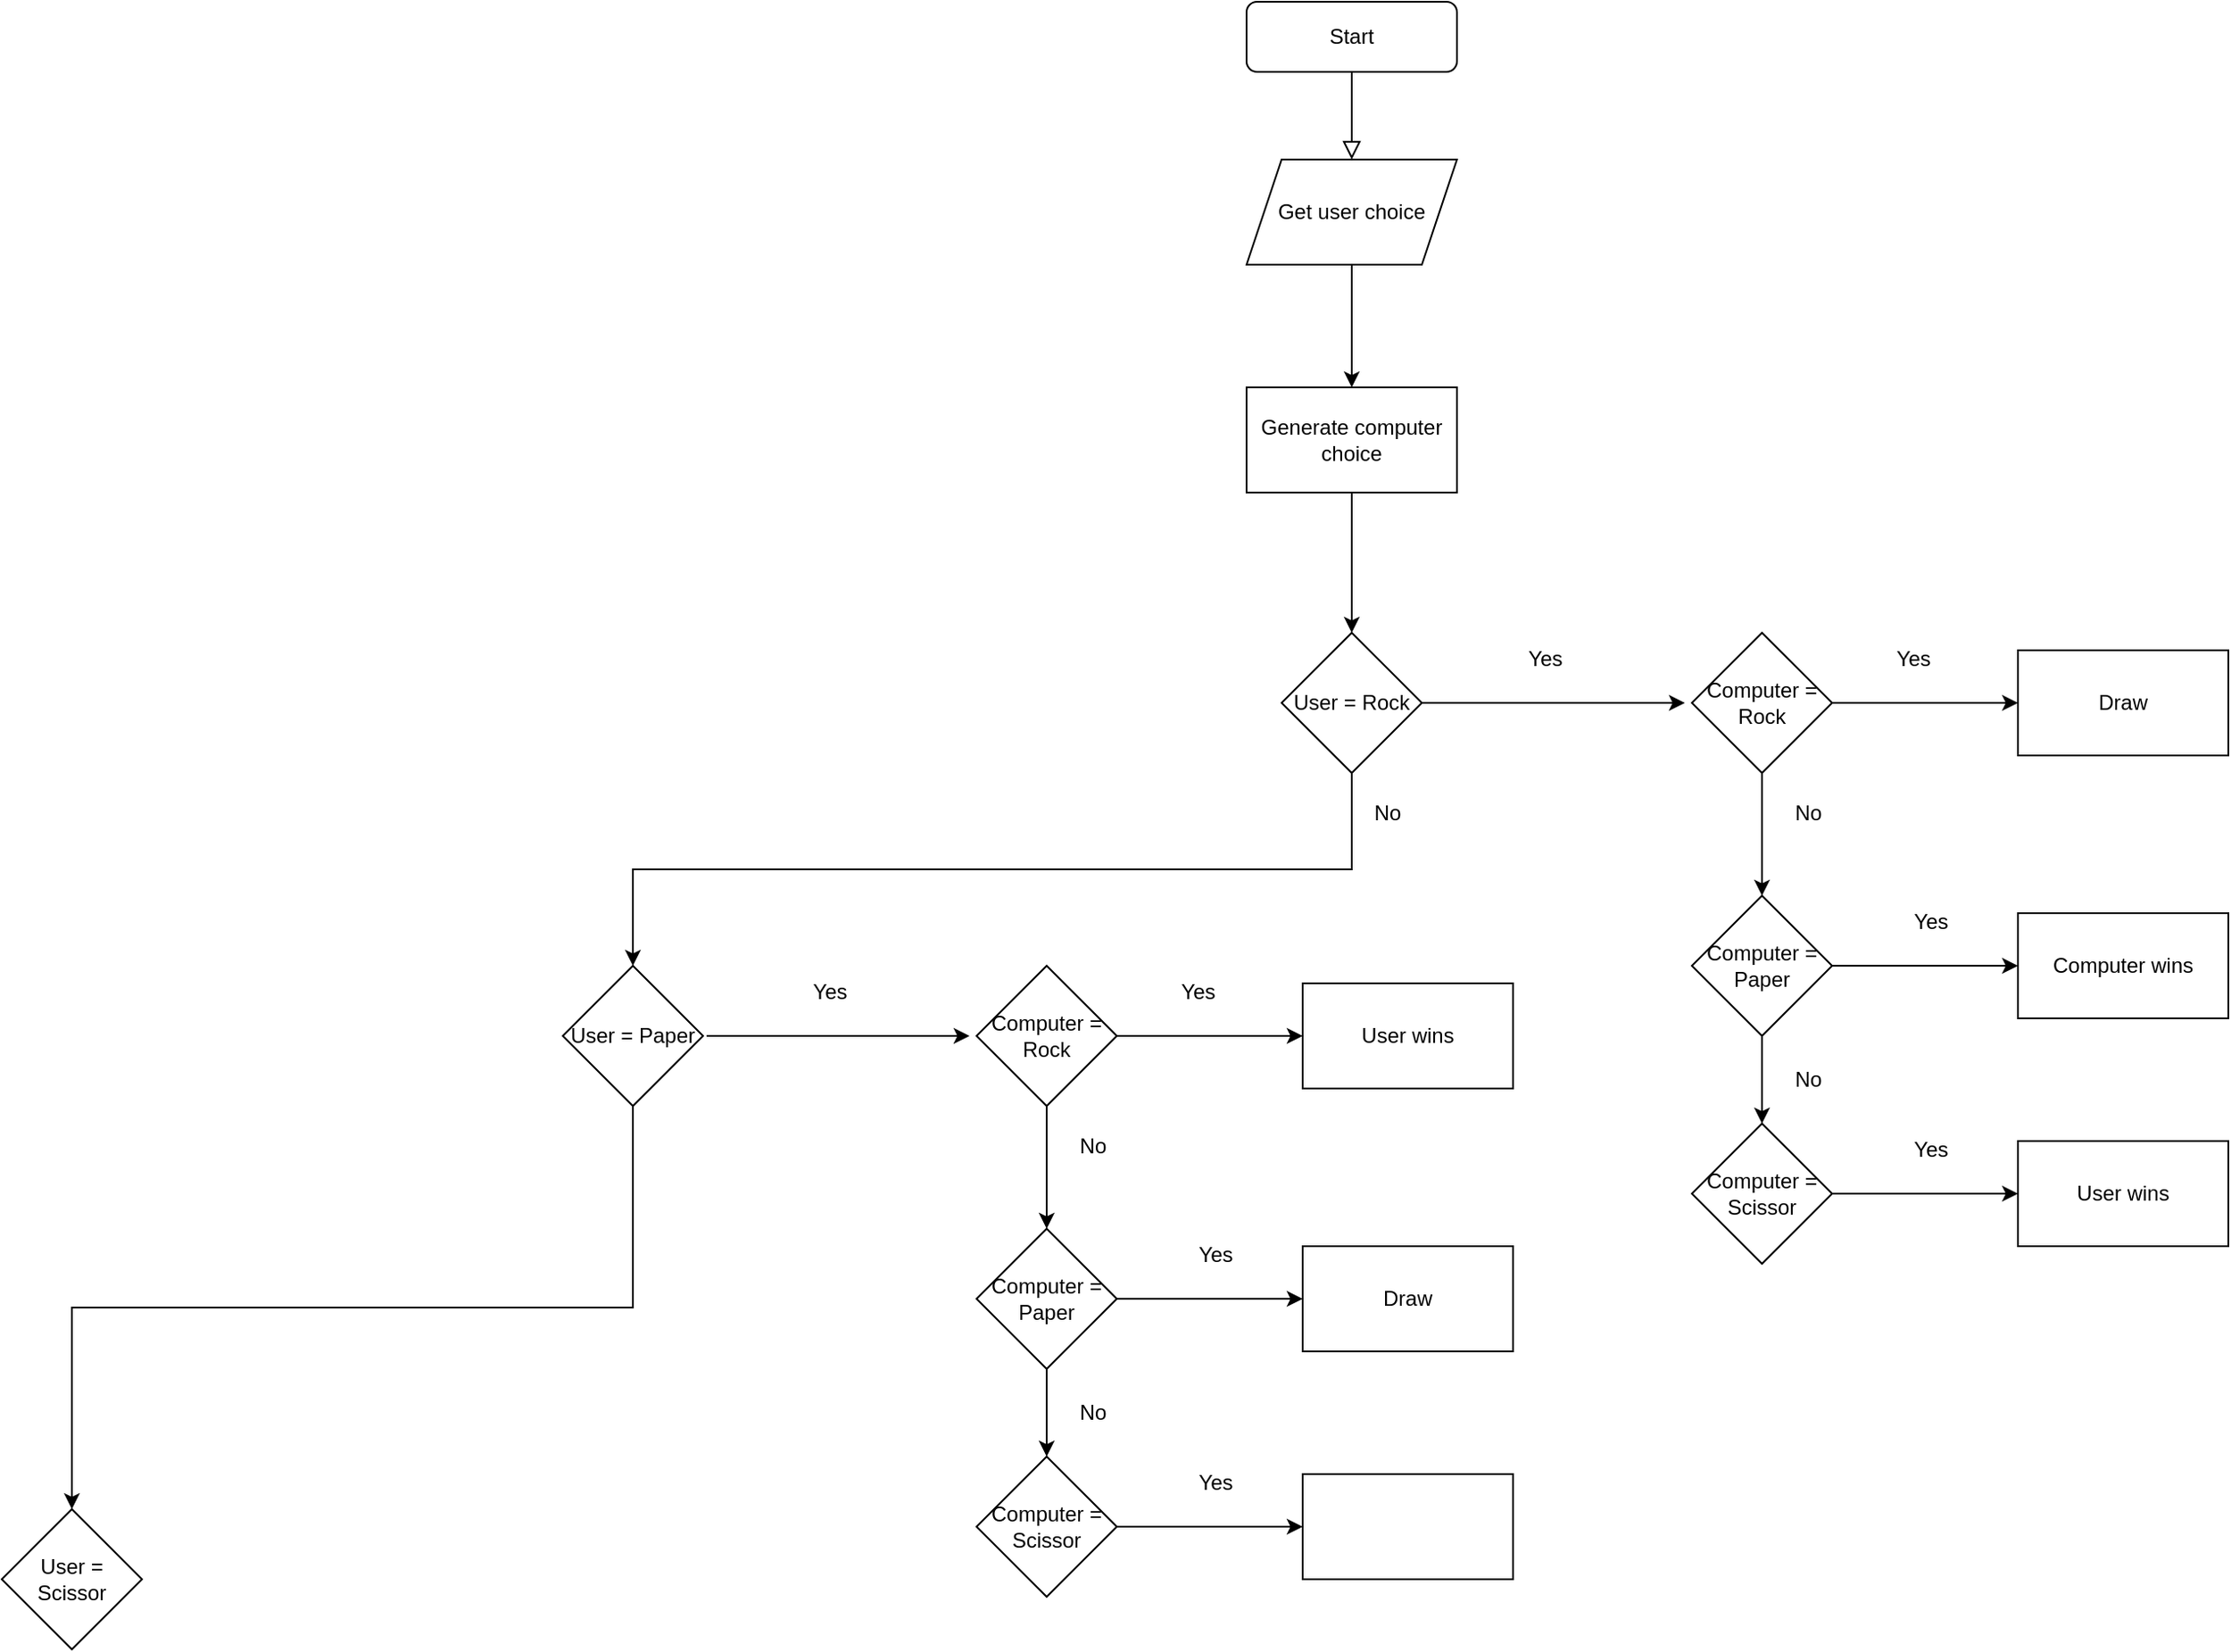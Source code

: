 <mxfile version="25.0.3">
  <diagram id="C5RBs43oDa-KdzZeNtuy" name="Page-1">
    <mxGraphModel dx="2261" dy="738" grid="1" gridSize="10" guides="1" tooltips="1" connect="1" arrows="1" fold="1" page="1" pageScale="1" pageWidth="827" pageHeight="1169" math="0" shadow="0">
      <root>
        <mxCell id="WIyWlLk6GJQsqaUBKTNV-0" />
        <mxCell id="WIyWlLk6GJQsqaUBKTNV-1" parent="WIyWlLk6GJQsqaUBKTNV-0" />
        <mxCell id="WIyWlLk6GJQsqaUBKTNV-2" value="" style="rounded=0;html=1;jettySize=auto;orthogonalLoop=1;fontSize=11;endArrow=block;endFill=0;endSize=8;strokeWidth=1;shadow=0;labelBackgroundColor=none;edgeStyle=orthogonalEdgeStyle;" parent="WIyWlLk6GJQsqaUBKTNV-1" source="WIyWlLk6GJQsqaUBKTNV-3" edge="1">
          <mxGeometry relative="1" as="geometry">
            <mxPoint x="220" y="170" as="targetPoint" />
          </mxGeometry>
        </mxCell>
        <mxCell id="WIyWlLk6GJQsqaUBKTNV-3" value="Start" style="rounded=1;whiteSpace=wrap;html=1;fontSize=12;glass=0;strokeWidth=1;shadow=0;" parent="WIyWlLk6GJQsqaUBKTNV-1" vertex="1">
          <mxGeometry x="160" y="80" width="120" height="40" as="geometry" />
        </mxCell>
        <mxCell id="F9ymxDvmGPVepkhJU88o-2" style="edgeStyle=orthogonalEdgeStyle;rounded=0;orthogonalLoop=1;jettySize=auto;html=1;exitX=0.5;exitY=1;exitDx=0;exitDy=0;entryX=0.5;entryY=0;entryDx=0;entryDy=0;" edge="1" parent="WIyWlLk6GJQsqaUBKTNV-1" source="F9ymxDvmGPVepkhJU88o-0" target="F9ymxDvmGPVepkhJU88o-1">
          <mxGeometry relative="1" as="geometry" />
        </mxCell>
        <mxCell id="F9ymxDvmGPVepkhJU88o-0" value="Get user choice" style="shape=parallelogram;perimeter=parallelogramPerimeter;whiteSpace=wrap;html=1;fixedSize=1;" vertex="1" parent="WIyWlLk6GJQsqaUBKTNV-1">
          <mxGeometry x="160" y="170" width="120" height="60" as="geometry" />
        </mxCell>
        <mxCell id="F9ymxDvmGPVepkhJU88o-3" style="edgeStyle=orthogonalEdgeStyle;rounded=0;orthogonalLoop=1;jettySize=auto;html=1;exitX=0.5;exitY=1;exitDx=0;exitDy=0;" edge="1" parent="WIyWlLk6GJQsqaUBKTNV-1" source="F9ymxDvmGPVepkhJU88o-1">
          <mxGeometry relative="1" as="geometry">
            <mxPoint x="220" y="440" as="targetPoint" />
          </mxGeometry>
        </mxCell>
        <mxCell id="F9ymxDvmGPVepkhJU88o-1" value="Generate computer choice" style="rounded=0;whiteSpace=wrap;html=1;" vertex="1" parent="WIyWlLk6GJQsqaUBKTNV-1">
          <mxGeometry x="160" y="300" width="120" height="60" as="geometry" />
        </mxCell>
        <mxCell id="F9ymxDvmGPVepkhJU88o-14" style="edgeStyle=orthogonalEdgeStyle;rounded=0;orthogonalLoop=1;jettySize=auto;html=1;exitX=0.5;exitY=1;exitDx=0;exitDy=0;entryX=0.5;entryY=0;entryDx=0;entryDy=0;" edge="1" parent="WIyWlLk6GJQsqaUBKTNV-1" source="F9ymxDvmGPVepkhJU88o-6" target="F9ymxDvmGPVepkhJU88o-7">
          <mxGeometry relative="1" as="geometry" />
        </mxCell>
        <mxCell id="F9ymxDvmGPVepkhJU88o-20" style="edgeStyle=orthogonalEdgeStyle;rounded=0;orthogonalLoop=1;jettySize=auto;html=1;exitX=1;exitY=0.5;exitDx=0;exitDy=0;" edge="1" parent="WIyWlLk6GJQsqaUBKTNV-1" source="F9ymxDvmGPVepkhJU88o-6">
          <mxGeometry relative="1" as="geometry">
            <mxPoint x="410" y="480" as="targetPoint" />
          </mxGeometry>
        </mxCell>
        <mxCell id="F9ymxDvmGPVepkhJU88o-6" value="User = Rock" style="rhombus;whiteSpace=wrap;html=1;" vertex="1" parent="WIyWlLk6GJQsqaUBKTNV-1">
          <mxGeometry x="180" y="440" width="80" height="80" as="geometry" />
        </mxCell>
        <mxCell id="F9ymxDvmGPVepkhJU88o-13" style="edgeStyle=orthogonalEdgeStyle;rounded=0;orthogonalLoop=1;jettySize=auto;html=1;exitX=0.5;exitY=1;exitDx=0;exitDy=0;" edge="1" parent="WIyWlLk6GJQsqaUBKTNV-1" source="F9ymxDvmGPVepkhJU88o-7" target="F9ymxDvmGPVepkhJU88o-8">
          <mxGeometry relative="1" as="geometry" />
        </mxCell>
        <mxCell id="F9ymxDvmGPVepkhJU88o-7" value="User = Paper" style="rhombus;whiteSpace=wrap;html=1;" vertex="1" parent="WIyWlLk6GJQsqaUBKTNV-1">
          <mxGeometry x="-230" y="630" width="80" height="80" as="geometry" />
        </mxCell>
        <mxCell id="F9ymxDvmGPVepkhJU88o-8" value="User = Scissor" style="rhombus;whiteSpace=wrap;html=1;" vertex="1" parent="WIyWlLk6GJQsqaUBKTNV-1">
          <mxGeometry x="-550" y="940" width="80" height="80" as="geometry" />
        </mxCell>
        <mxCell id="F9ymxDvmGPVepkhJU88o-15" value="Yes" style="text;html=1;align=center;verticalAlign=middle;resizable=0;points=[];autosize=1;strokeColor=none;fillColor=none;" vertex="1" parent="WIyWlLk6GJQsqaUBKTNV-1">
          <mxGeometry x="310" y="440" width="40" height="30" as="geometry" />
        </mxCell>
        <mxCell id="F9ymxDvmGPVepkhJU88o-18" value="No" style="text;html=1;align=center;verticalAlign=middle;resizable=0;points=[];autosize=1;strokeColor=none;fillColor=none;" vertex="1" parent="WIyWlLk6GJQsqaUBKTNV-1">
          <mxGeometry x="220" y="528" width="40" height="30" as="geometry" />
        </mxCell>
        <mxCell id="F9ymxDvmGPVepkhJU88o-24" style="edgeStyle=orthogonalEdgeStyle;rounded=0;orthogonalLoop=1;jettySize=auto;html=1;exitX=1;exitY=0.5;exitDx=0;exitDy=0;" edge="1" parent="WIyWlLk6GJQsqaUBKTNV-1" source="F9ymxDvmGPVepkhJU88o-23">
          <mxGeometry relative="1" as="geometry">
            <mxPoint x="600" y="480" as="targetPoint" />
          </mxGeometry>
        </mxCell>
        <mxCell id="F9ymxDvmGPVepkhJU88o-26" style="edgeStyle=orthogonalEdgeStyle;rounded=0;orthogonalLoop=1;jettySize=auto;html=1;exitX=0.5;exitY=1;exitDx=0;exitDy=0;" edge="1" parent="WIyWlLk6GJQsqaUBKTNV-1" source="F9ymxDvmGPVepkhJU88o-23">
          <mxGeometry relative="1" as="geometry">
            <mxPoint x="454" y="590" as="targetPoint" />
          </mxGeometry>
        </mxCell>
        <mxCell id="F9ymxDvmGPVepkhJU88o-23" value="Computer = Rock" style="rhombus;whiteSpace=wrap;html=1;" vertex="1" parent="WIyWlLk6GJQsqaUBKTNV-1">
          <mxGeometry x="414" y="440" width="80" height="80" as="geometry" />
        </mxCell>
        <mxCell id="F9ymxDvmGPVepkhJU88o-25" value="Yes" style="text;html=1;align=center;verticalAlign=middle;resizable=0;points=[];autosize=1;strokeColor=none;fillColor=none;" vertex="1" parent="WIyWlLk6GJQsqaUBKTNV-1">
          <mxGeometry x="520" y="440" width="40" height="30" as="geometry" />
        </mxCell>
        <mxCell id="F9ymxDvmGPVepkhJU88o-27" value="Draw" style="rounded=0;whiteSpace=wrap;html=1;" vertex="1" parent="WIyWlLk6GJQsqaUBKTNV-1">
          <mxGeometry x="600" y="450" width="120" height="60" as="geometry" />
        </mxCell>
        <mxCell id="F9ymxDvmGPVepkhJU88o-28" value="No" style="text;html=1;align=center;verticalAlign=middle;resizable=0;points=[];autosize=1;strokeColor=none;fillColor=none;" vertex="1" parent="WIyWlLk6GJQsqaUBKTNV-1">
          <mxGeometry x="460" y="528" width="40" height="30" as="geometry" />
        </mxCell>
        <mxCell id="F9ymxDvmGPVepkhJU88o-31" style="edgeStyle=orthogonalEdgeStyle;rounded=0;orthogonalLoop=1;jettySize=auto;html=1;exitX=0.5;exitY=1;exitDx=0;exitDy=0;entryX=0.5;entryY=0;entryDx=0;entryDy=0;" edge="1" parent="WIyWlLk6GJQsqaUBKTNV-1" source="F9ymxDvmGPVepkhJU88o-29" target="F9ymxDvmGPVepkhJU88o-30">
          <mxGeometry relative="1" as="geometry" />
        </mxCell>
        <mxCell id="F9ymxDvmGPVepkhJU88o-34" style="edgeStyle=orthogonalEdgeStyle;rounded=0;orthogonalLoop=1;jettySize=auto;html=1;exitX=1;exitY=0.5;exitDx=0;exitDy=0;entryX=0;entryY=0.5;entryDx=0;entryDy=0;" edge="1" parent="WIyWlLk6GJQsqaUBKTNV-1" source="F9ymxDvmGPVepkhJU88o-29" target="F9ymxDvmGPVepkhJU88o-33">
          <mxGeometry relative="1" as="geometry" />
        </mxCell>
        <mxCell id="F9ymxDvmGPVepkhJU88o-29" value="Computer = Paper" style="rhombus;whiteSpace=wrap;html=1;" vertex="1" parent="WIyWlLk6GJQsqaUBKTNV-1">
          <mxGeometry x="414" y="590" width="80" height="80" as="geometry" />
        </mxCell>
        <mxCell id="F9ymxDvmGPVepkhJU88o-37" style="edgeStyle=orthogonalEdgeStyle;rounded=0;orthogonalLoop=1;jettySize=auto;html=1;exitX=1;exitY=0.5;exitDx=0;exitDy=0;entryX=0;entryY=0.5;entryDx=0;entryDy=0;" edge="1" parent="WIyWlLk6GJQsqaUBKTNV-1" source="F9ymxDvmGPVepkhJU88o-30" target="F9ymxDvmGPVepkhJU88o-35">
          <mxGeometry relative="1" as="geometry" />
        </mxCell>
        <mxCell id="F9ymxDvmGPVepkhJU88o-30" value="Computer = Scissor" style="rhombus;whiteSpace=wrap;html=1;" vertex="1" parent="WIyWlLk6GJQsqaUBKTNV-1">
          <mxGeometry x="414" y="720" width="80" height="80" as="geometry" />
        </mxCell>
        <mxCell id="F9ymxDvmGPVepkhJU88o-32" value="No" style="text;html=1;align=center;verticalAlign=middle;resizable=0;points=[];autosize=1;strokeColor=none;fillColor=none;" vertex="1" parent="WIyWlLk6GJQsqaUBKTNV-1">
          <mxGeometry x="460" y="680" width="40" height="30" as="geometry" />
        </mxCell>
        <mxCell id="F9ymxDvmGPVepkhJU88o-33" value="Computer wins" style="rounded=0;whiteSpace=wrap;html=1;" vertex="1" parent="WIyWlLk6GJQsqaUBKTNV-1">
          <mxGeometry x="600" y="600" width="120" height="60" as="geometry" />
        </mxCell>
        <mxCell id="F9ymxDvmGPVepkhJU88o-35" value="User wins" style="rounded=0;whiteSpace=wrap;html=1;" vertex="1" parent="WIyWlLk6GJQsqaUBKTNV-1">
          <mxGeometry x="600" y="730" width="120" height="60" as="geometry" />
        </mxCell>
        <mxCell id="F9ymxDvmGPVepkhJU88o-38" value="Yes" style="text;html=1;align=center;verticalAlign=middle;resizable=0;points=[];autosize=1;strokeColor=none;fillColor=none;" vertex="1" parent="WIyWlLk6GJQsqaUBKTNV-1">
          <mxGeometry x="530" y="720" width="40" height="30" as="geometry" />
        </mxCell>
        <mxCell id="F9ymxDvmGPVepkhJU88o-39" value="Yes" style="text;html=1;align=center;verticalAlign=middle;resizable=0;points=[];autosize=1;strokeColor=none;fillColor=none;" vertex="1" parent="WIyWlLk6GJQsqaUBKTNV-1">
          <mxGeometry x="530" y="590" width="40" height="30" as="geometry" />
        </mxCell>
        <mxCell id="F9ymxDvmGPVepkhJU88o-40" style="edgeStyle=orthogonalEdgeStyle;rounded=0;orthogonalLoop=1;jettySize=auto;html=1;exitX=1;exitY=0.5;exitDx=0;exitDy=0;" edge="1" source="F9ymxDvmGPVepkhJU88o-42" parent="WIyWlLk6GJQsqaUBKTNV-1">
          <mxGeometry relative="1" as="geometry">
            <mxPoint x="192" y="670" as="targetPoint" />
          </mxGeometry>
        </mxCell>
        <mxCell id="F9ymxDvmGPVepkhJU88o-41" style="edgeStyle=orthogonalEdgeStyle;rounded=0;orthogonalLoop=1;jettySize=auto;html=1;exitX=0.5;exitY=1;exitDx=0;exitDy=0;" edge="1" source="F9ymxDvmGPVepkhJU88o-42" parent="WIyWlLk6GJQsqaUBKTNV-1">
          <mxGeometry relative="1" as="geometry">
            <mxPoint x="46" y="780" as="targetPoint" />
          </mxGeometry>
        </mxCell>
        <mxCell id="F9ymxDvmGPVepkhJU88o-42" value="Computer = Rock" style="rhombus;whiteSpace=wrap;html=1;" vertex="1" parent="WIyWlLk6GJQsqaUBKTNV-1">
          <mxGeometry x="6" y="630" width="80" height="80" as="geometry" />
        </mxCell>
        <mxCell id="F9ymxDvmGPVepkhJU88o-43" value="Yes" style="text;html=1;align=center;verticalAlign=middle;resizable=0;points=[];autosize=1;strokeColor=none;fillColor=none;" vertex="1" parent="WIyWlLk6GJQsqaUBKTNV-1">
          <mxGeometry x="112" y="630" width="40" height="30" as="geometry" />
        </mxCell>
        <mxCell id="F9ymxDvmGPVepkhJU88o-44" value="User wins" style="rounded=0;whiteSpace=wrap;html=1;" vertex="1" parent="WIyWlLk6GJQsqaUBKTNV-1">
          <mxGeometry x="192" y="640" width="120" height="60" as="geometry" />
        </mxCell>
        <mxCell id="F9ymxDvmGPVepkhJU88o-45" value="No" style="text;html=1;align=center;verticalAlign=middle;resizable=0;points=[];autosize=1;strokeColor=none;fillColor=none;" vertex="1" parent="WIyWlLk6GJQsqaUBKTNV-1">
          <mxGeometry x="52" y="718" width="40" height="30" as="geometry" />
        </mxCell>
        <mxCell id="F9ymxDvmGPVepkhJU88o-46" style="edgeStyle=orthogonalEdgeStyle;rounded=0;orthogonalLoop=1;jettySize=auto;html=1;exitX=0.5;exitY=1;exitDx=0;exitDy=0;entryX=0.5;entryY=0;entryDx=0;entryDy=0;" edge="1" source="F9ymxDvmGPVepkhJU88o-48" target="F9ymxDvmGPVepkhJU88o-50" parent="WIyWlLk6GJQsqaUBKTNV-1">
          <mxGeometry relative="1" as="geometry" />
        </mxCell>
        <mxCell id="F9ymxDvmGPVepkhJU88o-47" style="edgeStyle=orthogonalEdgeStyle;rounded=0;orthogonalLoop=1;jettySize=auto;html=1;exitX=1;exitY=0.5;exitDx=0;exitDy=0;entryX=0;entryY=0.5;entryDx=0;entryDy=0;" edge="1" source="F9ymxDvmGPVepkhJU88o-48" target="F9ymxDvmGPVepkhJU88o-52" parent="WIyWlLk6GJQsqaUBKTNV-1">
          <mxGeometry relative="1" as="geometry" />
        </mxCell>
        <mxCell id="F9ymxDvmGPVepkhJU88o-48" value="Computer = Paper" style="rhombus;whiteSpace=wrap;html=1;" vertex="1" parent="WIyWlLk6GJQsqaUBKTNV-1">
          <mxGeometry x="6" y="780" width="80" height="80" as="geometry" />
        </mxCell>
        <mxCell id="F9ymxDvmGPVepkhJU88o-49" style="edgeStyle=orthogonalEdgeStyle;rounded=0;orthogonalLoop=1;jettySize=auto;html=1;exitX=1;exitY=0.5;exitDx=0;exitDy=0;entryX=0;entryY=0.5;entryDx=0;entryDy=0;" edge="1" source="F9ymxDvmGPVepkhJU88o-50" target="F9ymxDvmGPVepkhJU88o-53" parent="WIyWlLk6GJQsqaUBKTNV-1">
          <mxGeometry relative="1" as="geometry" />
        </mxCell>
        <mxCell id="F9ymxDvmGPVepkhJU88o-50" value="Computer = Scissor" style="rhombus;whiteSpace=wrap;html=1;" vertex="1" parent="WIyWlLk6GJQsqaUBKTNV-1">
          <mxGeometry x="6" y="910" width="80" height="80" as="geometry" />
        </mxCell>
        <mxCell id="F9ymxDvmGPVepkhJU88o-51" value="No" style="text;html=1;align=center;verticalAlign=middle;resizable=0;points=[];autosize=1;strokeColor=none;fillColor=none;" vertex="1" parent="WIyWlLk6GJQsqaUBKTNV-1">
          <mxGeometry x="52" y="870" width="40" height="30" as="geometry" />
        </mxCell>
        <mxCell id="F9ymxDvmGPVepkhJU88o-52" value="Draw" style="rounded=0;whiteSpace=wrap;html=1;" vertex="1" parent="WIyWlLk6GJQsqaUBKTNV-1">
          <mxGeometry x="192" y="790" width="120" height="60" as="geometry" />
        </mxCell>
        <mxCell id="F9ymxDvmGPVepkhJU88o-53" value="" style="rounded=0;whiteSpace=wrap;html=1;" vertex="1" parent="WIyWlLk6GJQsqaUBKTNV-1">
          <mxGeometry x="192" y="920" width="120" height="60" as="geometry" />
        </mxCell>
        <mxCell id="F9ymxDvmGPVepkhJU88o-54" value="Yes" style="text;html=1;align=center;verticalAlign=middle;resizable=0;points=[];autosize=1;strokeColor=none;fillColor=none;" vertex="1" parent="WIyWlLk6GJQsqaUBKTNV-1">
          <mxGeometry x="122" y="910" width="40" height="30" as="geometry" />
        </mxCell>
        <mxCell id="F9ymxDvmGPVepkhJU88o-55" value="Yes" style="text;html=1;align=center;verticalAlign=middle;resizable=0;points=[];autosize=1;strokeColor=none;fillColor=none;" vertex="1" parent="WIyWlLk6GJQsqaUBKTNV-1">
          <mxGeometry x="122" y="780" width="40" height="30" as="geometry" />
        </mxCell>
        <mxCell id="F9ymxDvmGPVepkhJU88o-56" style="edgeStyle=orthogonalEdgeStyle;rounded=0;orthogonalLoop=1;jettySize=auto;html=1;exitX=1;exitY=0.5;exitDx=0;exitDy=0;" edge="1" parent="WIyWlLk6GJQsqaUBKTNV-1">
          <mxGeometry relative="1" as="geometry">
            <mxPoint x="2" y="670" as="targetPoint" />
            <mxPoint x="-148" y="670" as="sourcePoint" />
          </mxGeometry>
        </mxCell>
        <mxCell id="F9ymxDvmGPVepkhJU88o-57" value="Yes" style="text;html=1;align=center;verticalAlign=middle;resizable=0;points=[];autosize=1;strokeColor=none;fillColor=none;" vertex="1" parent="WIyWlLk6GJQsqaUBKTNV-1">
          <mxGeometry x="-98" y="630" width="40" height="30" as="geometry" />
        </mxCell>
      </root>
    </mxGraphModel>
  </diagram>
</mxfile>
